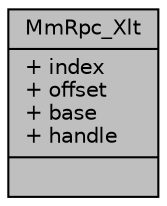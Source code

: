 digraph "MmRpc_Xlt"
{
  edge [fontname="Helvetica",fontsize="10",labelfontname="Helvetica",labelfontsize="10"];
  node [fontname="Helvetica",fontsize="10",shape=record];
  Node1 [label="{MmRpc_Xlt\n|+ index\l+ offset\l+ base\l+ handle\l|}",height=0.2,width=0.4,color="black", fillcolor="grey75", style="filled", fontcolor="black"];
}
